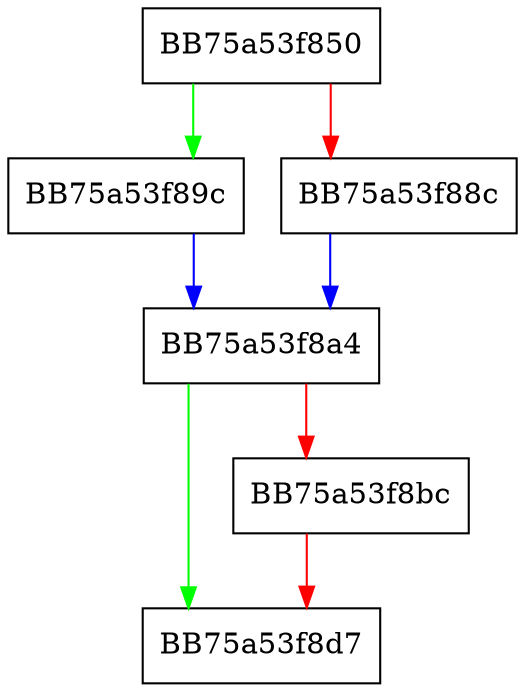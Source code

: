 digraph RpfAPI_PEDestroyVersionStringIterator {
  node [shape="box"];
  graph [splines=ortho];
  BB75a53f850 -> BB75a53f89c [color="green"];
  BB75a53f850 -> BB75a53f88c [color="red"];
  BB75a53f88c -> BB75a53f8a4 [color="blue"];
  BB75a53f89c -> BB75a53f8a4 [color="blue"];
  BB75a53f8a4 -> BB75a53f8d7 [color="green"];
  BB75a53f8a4 -> BB75a53f8bc [color="red"];
  BB75a53f8bc -> BB75a53f8d7 [color="red"];
}
